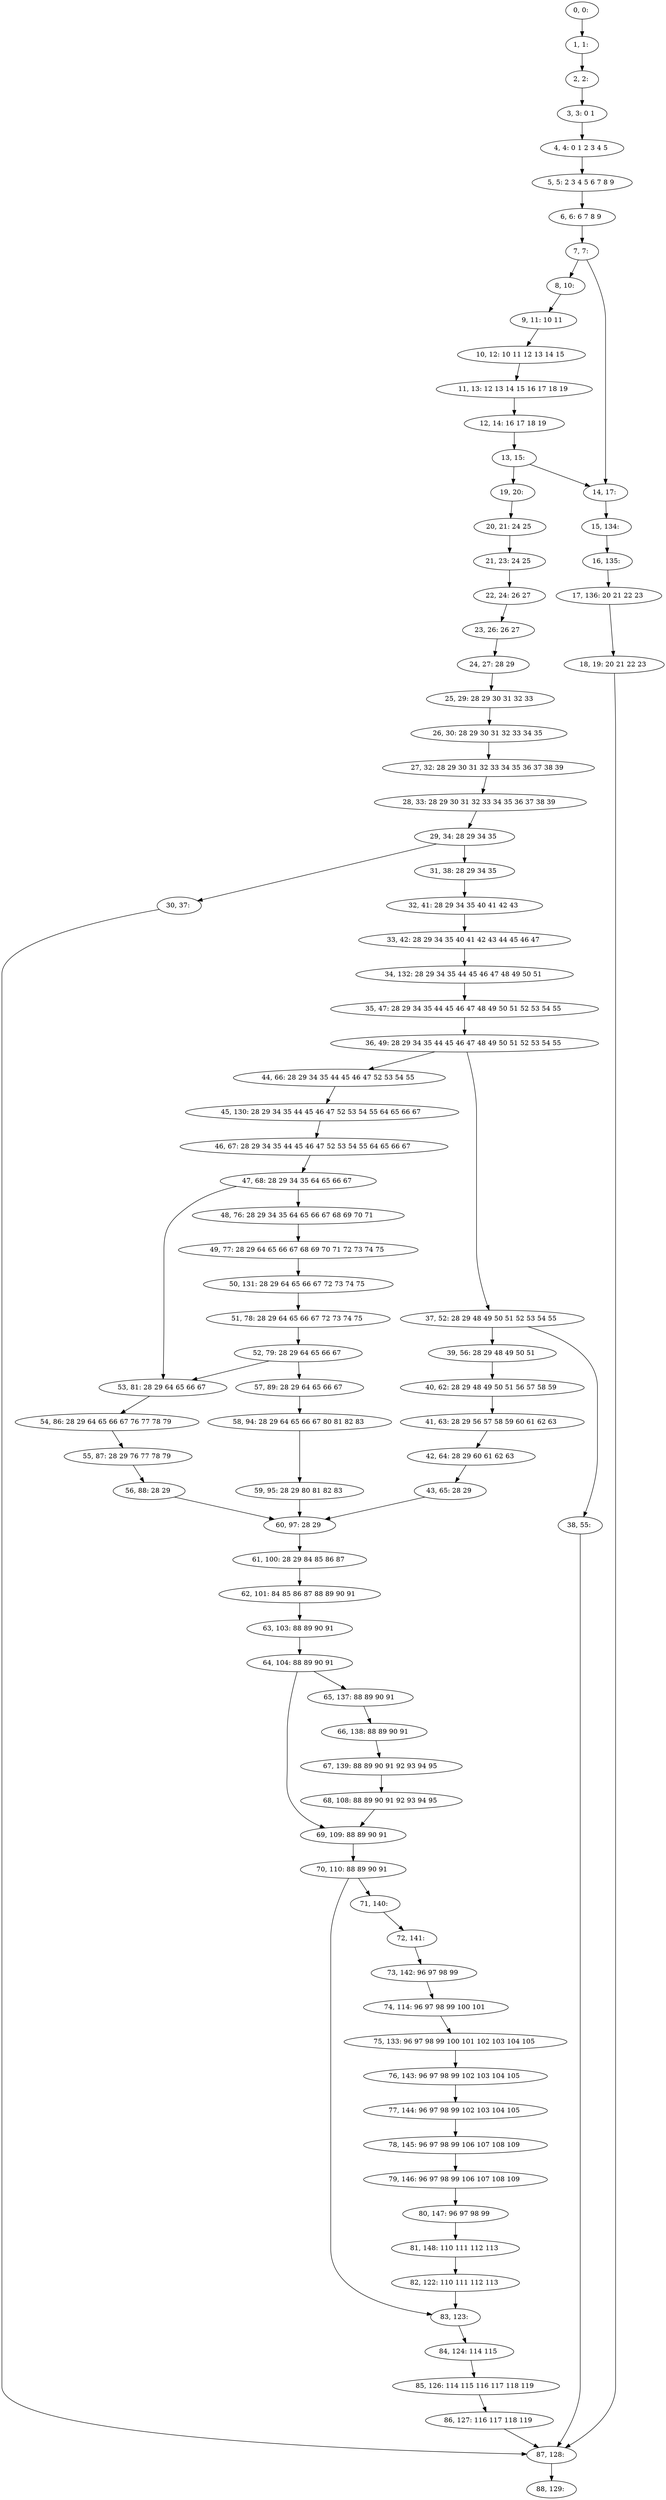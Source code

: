digraph G {
0[label="0, 0: "];
1[label="1, 1: "];
2[label="2, 2: "];
3[label="3, 3: 0 1 "];
4[label="4, 4: 0 1 2 3 4 5 "];
5[label="5, 5: 2 3 4 5 6 7 8 9 "];
6[label="6, 6: 6 7 8 9 "];
7[label="7, 7: "];
8[label="8, 10: "];
9[label="9, 11: 10 11 "];
10[label="10, 12: 10 11 12 13 14 15 "];
11[label="11, 13: 12 13 14 15 16 17 18 19 "];
12[label="12, 14: 16 17 18 19 "];
13[label="13, 15: "];
14[label="14, 17: "];
15[label="15, 134: "];
16[label="16, 135: "];
17[label="17, 136: 20 21 22 23 "];
18[label="18, 19: 20 21 22 23 "];
19[label="19, 20: "];
20[label="20, 21: 24 25 "];
21[label="21, 23: 24 25 "];
22[label="22, 24: 26 27 "];
23[label="23, 26: 26 27 "];
24[label="24, 27: 28 29 "];
25[label="25, 29: 28 29 30 31 32 33 "];
26[label="26, 30: 28 29 30 31 32 33 34 35 "];
27[label="27, 32: 28 29 30 31 32 33 34 35 36 37 38 39 "];
28[label="28, 33: 28 29 30 31 32 33 34 35 36 37 38 39 "];
29[label="29, 34: 28 29 34 35 "];
30[label="30, 37: "];
31[label="31, 38: 28 29 34 35 "];
32[label="32, 41: 28 29 34 35 40 41 42 43 "];
33[label="33, 42: 28 29 34 35 40 41 42 43 44 45 46 47 "];
34[label="34, 132: 28 29 34 35 44 45 46 47 48 49 50 51 "];
35[label="35, 47: 28 29 34 35 44 45 46 47 48 49 50 51 52 53 54 55 "];
36[label="36, 49: 28 29 34 35 44 45 46 47 48 49 50 51 52 53 54 55 "];
37[label="37, 52: 28 29 48 49 50 51 52 53 54 55 "];
38[label="38, 55: "];
39[label="39, 56: 28 29 48 49 50 51 "];
40[label="40, 62: 28 29 48 49 50 51 56 57 58 59 "];
41[label="41, 63: 28 29 56 57 58 59 60 61 62 63 "];
42[label="42, 64: 28 29 60 61 62 63 "];
43[label="43, 65: 28 29 "];
44[label="44, 66: 28 29 34 35 44 45 46 47 52 53 54 55 "];
45[label="45, 130: 28 29 34 35 44 45 46 47 52 53 54 55 64 65 66 67 "];
46[label="46, 67: 28 29 34 35 44 45 46 47 52 53 54 55 64 65 66 67 "];
47[label="47, 68: 28 29 34 35 64 65 66 67 "];
48[label="48, 76: 28 29 34 35 64 65 66 67 68 69 70 71 "];
49[label="49, 77: 28 29 64 65 66 67 68 69 70 71 72 73 74 75 "];
50[label="50, 131: 28 29 64 65 66 67 72 73 74 75 "];
51[label="51, 78: 28 29 64 65 66 67 72 73 74 75 "];
52[label="52, 79: 28 29 64 65 66 67 "];
53[label="53, 81: 28 29 64 65 66 67 "];
54[label="54, 86: 28 29 64 65 66 67 76 77 78 79 "];
55[label="55, 87: 28 29 76 77 78 79 "];
56[label="56, 88: 28 29 "];
57[label="57, 89: 28 29 64 65 66 67 "];
58[label="58, 94: 28 29 64 65 66 67 80 81 82 83 "];
59[label="59, 95: 28 29 80 81 82 83 "];
60[label="60, 97: 28 29 "];
61[label="61, 100: 28 29 84 85 86 87 "];
62[label="62, 101: 84 85 86 87 88 89 90 91 "];
63[label="63, 103: 88 89 90 91 "];
64[label="64, 104: 88 89 90 91 "];
65[label="65, 137: 88 89 90 91 "];
66[label="66, 138: 88 89 90 91 "];
67[label="67, 139: 88 89 90 91 92 93 94 95 "];
68[label="68, 108: 88 89 90 91 92 93 94 95 "];
69[label="69, 109: 88 89 90 91 "];
70[label="70, 110: 88 89 90 91 "];
71[label="71, 140: "];
72[label="72, 141: "];
73[label="73, 142: 96 97 98 99 "];
74[label="74, 114: 96 97 98 99 100 101 "];
75[label="75, 133: 96 97 98 99 100 101 102 103 104 105 "];
76[label="76, 143: 96 97 98 99 102 103 104 105 "];
77[label="77, 144: 96 97 98 99 102 103 104 105 "];
78[label="78, 145: 96 97 98 99 106 107 108 109 "];
79[label="79, 146: 96 97 98 99 106 107 108 109 "];
80[label="80, 147: 96 97 98 99 "];
81[label="81, 148: 110 111 112 113 "];
82[label="82, 122: 110 111 112 113 "];
83[label="83, 123: "];
84[label="84, 124: 114 115 "];
85[label="85, 126: 114 115 116 117 118 119 "];
86[label="86, 127: 116 117 118 119 "];
87[label="87, 128: "];
88[label="88, 129: "];
0->1 ;
1->2 ;
2->3 ;
3->4 ;
4->5 ;
5->6 ;
6->7 ;
7->8 ;
7->14 ;
8->9 ;
9->10 ;
10->11 ;
11->12 ;
12->13 ;
13->14 ;
13->19 ;
14->15 ;
15->16 ;
16->17 ;
17->18 ;
18->87 ;
19->20 ;
20->21 ;
21->22 ;
22->23 ;
23->24 ;
24->25 ;
25->26 ;
26->27 ;
27->28 ;
28->29 ;
29->30 ;
29->31 ;
30->87 ;
31->32 ;
32->33 ;
33->34 ;
34->35 ;
35->36 ;
36->37 ;
36->44 ;
37->38 ;
37->39 ;
38->87 ;
39->40 ;
40->41 ;
41->42 ;
42->43 ;
43->60 ;
44->45 ;
45->46 ;
46->47 ;
47->48 ;
47->53 ;
48->49 ;
49->50 ;
50->51 ;
51->52 ;
52->53 ;
52->57 ;
53->54 ;
54->55 ;
55->56 ;
56->60 ;
57->58 ;
58->59 ;
59->60 ;
60->61 ;
61->62 ;
62->63 ;
63->64 ;
64->65 ;
64->69 ;
65->66 ;
66->67 ;
67->68 ;
68->69 ;
69->70 ;
70->71 ;
70->83 ;
71->72 ;
72->73 ;
73->74 ;
74->75 ;
75->76 ;
76->77 ;
77->78 ;
78->79 ;
79->80 ;
80->81 ;
81->82 ;
82->83 ;
83->84 ;
84->85 ;
85->86 ;
86->87 ;
87->88 ;
}

